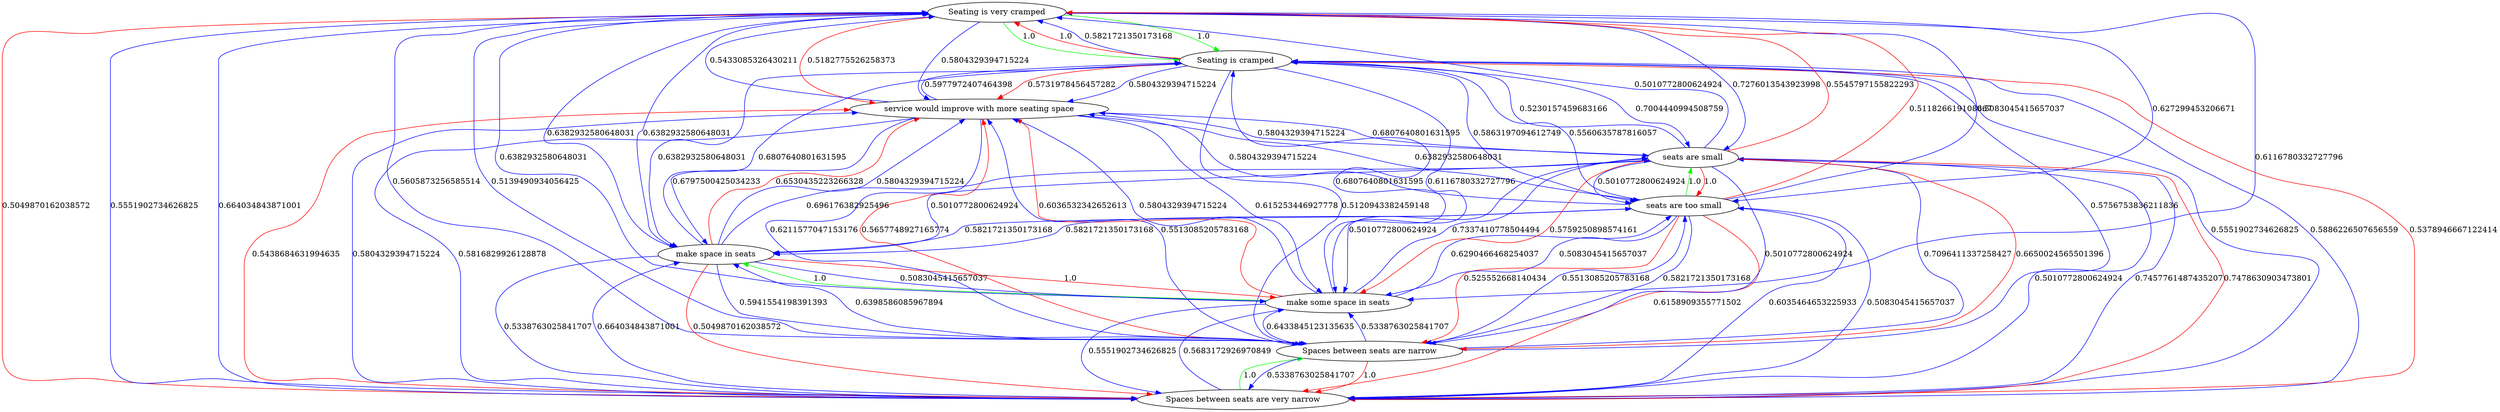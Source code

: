 digraph rawGraph {
"Seating is very cramped";"Seating is cramped";"Spaces between seats are very narrow";"Spaces between seats are narrow";"make some space in seats";"make space in seats";"seats are too small";"seats are small";"service would improve with more seating space";"Seating is very cramped" -> "Seating is cramped" [label=1.0] [color=green]
"Seating is very cramped" -> "Seating is cramped" [label=1.0] [color=green]
"Seating is cramped" -> "Seating is very cramped" [label=1.0] [color=red]
"Spaces between seats are very narrow" -> "Spaces between seats are narrow" [label=1.0] [color=green]
"Spaces between seats are narrow" -> "Spaces between seats are very narrow" [label=1.0] [color=red]
"Seating is very cramped" -> "Spaces between seats are very narrow" [label=0.5049870162038572] [color=red]
"Seating is very cramped" -> "Spaces between seats are narrow" [label=0.5605873256585514] [color=blue]
"Seating is cramped" -> "Spaces between seats are very narrow" [label=0.5378946667122414] [color=red]
"Seating is cramped" -> "Spaces between seats are narrow" [label=0.5120943382459148] [color=blue]
"Spaces between seats are very narrow" -> "Seating is very cramped" [label=0.664034843871001] [color=blue]
"Spaces between seats are very narrow" -> "Seating is cramped" [label=0.5886226507656559] [color=blue]
"Spaces between seats are narrow" -> "Seating is very cramped" [label=0.5139490934056425] [color=blue]
"Spaces between seats are narrow" -> "Seating is cramped" [label=0.5756753836211836] [color=blue]
"make some space in seats" -> "make space in seats" [label=1.0] [color=green]
"make space in seats" -> "make some space in seats" [label=1.0] [color=red]
"Seating is very cramped" -> "make some space in seats" [label=0.6116780332727796] [color=blue]
"Seating is very cramped" -> "make space in seats" [label=0.6382932580648031] [color=blue]
"Seating is cramped" -> "make some space in seats" [label=0.6116780332727796] [color=blue]
"Seating is cramped" -> "make space in seats" [label=0.6382932580648031] [color=blue]
"Spaces between seats are very narrow" -> "make some space in seats" [label=0.5683172926970849] [color=blue]
"Spaces between seats are very narrow" -> "make space in seats" [label=0.664034843871001] [color=blue]
"Spaces between seats are narrow" -> "make some space in seats" [label=0.5338763025841707] [color=blue]
"Spaces between seats are narrow" -> "make space in seats" [label=0.6398586085967894] [color=blue]
"make some space in seats" -> "Seating is very cramped" [label=0.6382932580648031] [color=blue]
"make some space in seats" -> "Seating is cramped" [label=0.6807640801631595] [color=blue]
"make some space in seats" -> "Spaces between seats are very narrow" [label=0.5551902734626825] [color=blue]
"make some space in seats" -> "Spaces between seats are narrow" [label=0.6433845123135635] [color=blue]
"make space in seats" -> "Seating is very cramped" [label=0.6382932580648031] [color=blue]
"make space in seats" -> "Seating is cramped" [label=0.6807640801631595] [color=blue]
"make space in seats" -> "Spaces between seats are very narrow" [label=0.5049870162038572] [color=red]
"make space in seats" -> "Spaces between seats are narrow" [label=0.5941554198391393] [color=blue]
"seats are too small" -> "seats are small" [label=1.0] [color=green]
"seats are small" -> "seats are too small" [label=1.0] [color=red]
"Seating is very cramped" -> "seats are too small" [label=0.627299453206671] [color=blue]
"Seating is very cramped" -> "seats are small" [label=0.7276013543923998] [color=blue]
"Seating is cramped" -> "seats are too small" [label=0.5863197094612749] [color=blue]
"Seating is cramped" -> "seats are small" [label=0.7004440994508759] [color=blue]
"Spaces between seats are very narrow" -> "seats are too small" [label=0.6035464653225933] [color=blue]
"Spaces between seats are very narrow" -> "seats are small" [label=0.7457761487435207] [color=blue]
"Spaces between seats are narrow" -> "seats are too small" [label=0.5513085205783168] [color=blue]
"Spaces between seats are narrow" -> "seats are small" [label=0.7096411337258427] [color=blue]
"make some space in seats" -> "seats are too small" [label=0.6290466468254037] [color=blue]
"make some space in seats" -> "seats are small" [label=0.7337410778504494] [color=blue]
"make space in seats" -> "seats are too small" [label=0.5821721350173168] [color=blue]
"make space in seats" -> "seats are small" [label=0.696176382925496] [color=blue]
"seats are too small" -> "Seating is very cramped" [label=0.511826619108667] [color=red]
"seats are too small" -> "Seating is cramped" [label=0.5560635787816057] [color=blue]
"seats are too small" -> "Spaces between seats are very narrow" [label=0.6158909355771502] [color=red]
"seats are too small" -> "Spaces between seats are narrow" [label=0.525552668140434] [color=red]
"seats are too small" -> "make some space in seats" [label=0.5083045415657037] [color=blue]
"seats are too small" -> "make space in seats" [label=0.5821721350173168] [color=blue]
"seats are small" -> "Seating is very cramped" [label=0.5545797155822293] [color=red]
"seats are small" -> "Seating is cramped" [label=0.5230157459683166] [color=blue]
"seats are small" -> "Spaces between seats are very narrow" [label=0.7478630903473801] [color=red]
"seats are small" -> "Spaces between seats are narrow" [label=0.6650024565501396] [color=red]
"seats are small" -> "make some space in seats" [label=0.5759250898574161] [color=red]
"seats are small" -> "make space in seats" [label=0.5010772800624924] [color=blue]
"Seating is very cramped" -> "service would improve with more seating space" [label=0.5182775526258373] [color=red]
"Seating is cramped" -> "service would improve with more seating space" [label=0.5731978456457282] [color=red]
"Spaces between seats are very narrow" -> "service would improve with more seating space" [label=0.5438684631994635] [color=red]
"Spaces between seats are narrow" -> "service would improve with more seating space" [label=0.5657748927165774] [color=red]
"make some space in seats" -> "service would improve with more seating space" [label=0.6036532342652613] [color=red]
"make space in seats" -> "service would improve with more seating space" [label=0.6530435223266328] [color=red]
"seats are too small" -> "service would improve with more seating space" [label=0.5804329394715224] [color=blue]
"seats are small" -> "service would improve with more seating space" [label=0.5804329394715224] [color=blue]
"service would improve with more seating space" -> "Seating is very cramped" [label=0.5433085326430211] [color=blue]
"service would improve with more seating space" -> "Seating is cramped" [label=0.5977972407464398] [color=blue]
"service would improve with more seating space" -> "Spaces between seats are very narrow" [label=0.5816829926128878] [color=blue]
"service would improve with more seating space" -> "Spaces between seats are narrow" [label=0.6211577047153176] [color=blue]
"service would improve with more seating space" -> "make some space in seats" [label=0.615253446927778] [color=blue]
"service would improve with more seating space" -> "make space in seats" [label=0.6797500425034233] [color=blue]
"service would improve with more seating space" -> "seats are too small" [label=0.6382932580648031] [color=blue]
"service would improve with more seating space" -> "seats are small" [label=0.6807640801631595] [color=blue]
"Seating is very cramped" -> "service would improve with more seating space" [label=0.5804329394715224] [color=blue]
"Seating is very cramped" -> "Spaces between seats are very narrow" [label=0.5551902734626825] [color=blue]
"Seating is cramped" -> "service would improve with more seating space" [label=0.5804329394715224] [color=blue]
"Seating is cramped" -> "Spaces between seats are very narrow" [label=0.5551902734626825] [color=blue]
"Seating is cramped" -> "Seating is very cramped" [label=0.5821721350173168] [color=blue]
"Spaces between seats are very narrow" -> "service would improve with more seating space" [label=0.5804329394715224] [color=blue]
"Spaces between seats are narrow" -> "service would improve with more seating space" [label=0.5513085205783168] [color=blue]
"Spaces between seats are narrow" -> "Spaces between seats are very narrow" [label=0.5338763025841707] [color=blue]
"make some space in seats" -> "service would improve with more seating space" [label=0.5804329394715224] [color=blue]
"make space in seats" -> "service would improve with more seating space" [label=0.5804329394715224] [color=blue]
"make space in seats" -> "Spaces between seats are very narrow" [label=0.5338763025841707] [color=blue]
"make space in seats" -> "make some space in seats" [label=0.5083045415657037] [color=blue]
"seats are too small" -> "Spaces between seats are narrow" [label=0.5821721350173168] [color=blue]
"seats are too small" -> "Spaces between seats are very narrow" [label=0.5083045415657037] [color=blue]
"seats are too small" -> "Seating is very cramped" [label=0.5083045415657037] [color=blue]
"seats are small" -> "Spaces between seats are narrow" [label=0.5010772800624924] [color=blue]
"seats are small" -> "seats are too small" [label=0.5010772800624924] [color=blue]
"seats are small" -> "Spaces between seats are very narrow" [label=0.5010772800624924] [color=blue]
"seats are small" -> "make some space in seats" [label=0.5010772800624924] [color=blue]
"seats are small" -> "Seating is very cramped" [label=0.5010772800624924] [color=blue]
}